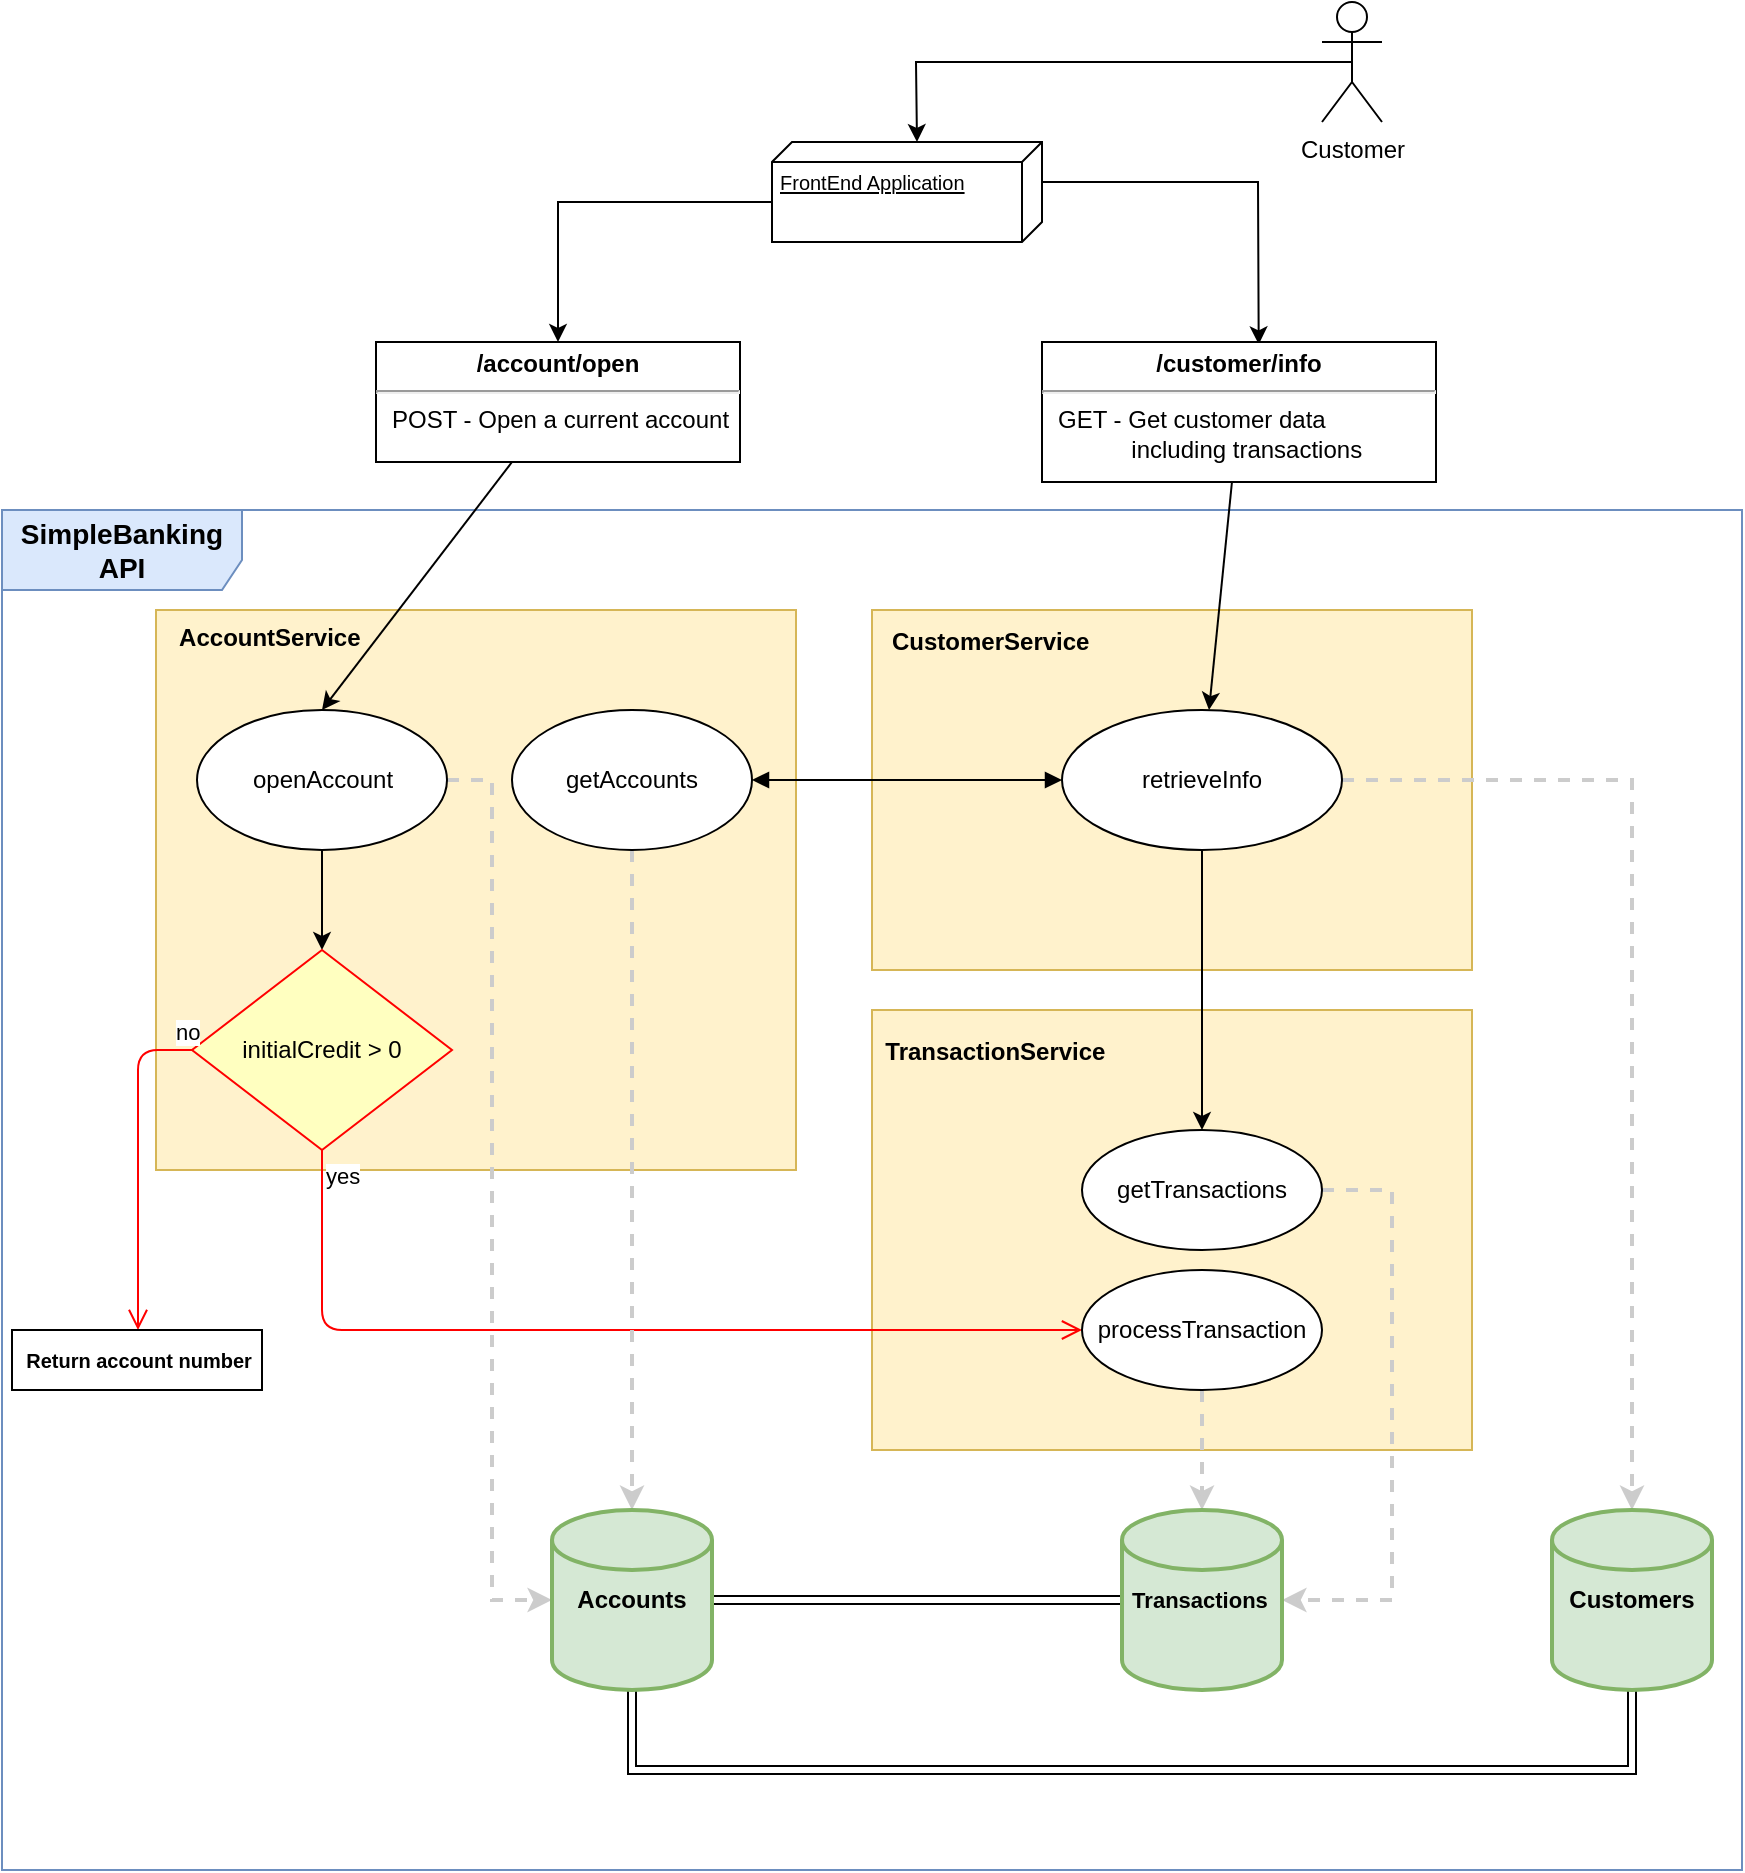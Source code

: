 <mxfile version="13.9.7" type="device"><diagram id="fL6A4-MfwjBgM2NzjXe4" name="Page-1"><mxGraphModel dx="1880" dy="547" grid="1" gridSize="10" guides="1" tooltips="1" connect="1" arrows="1" fold="1" page="1" pageScale="1" pageWidth="850" pageHeight="1100" math="0" shadow="0"><root><mxCell id="0"/><mxCell id="1" parent="0"/><mxCell id="bSW-j2m-IOU8sl2c4GcL-98" value="&lt;b&gt;&lt;font style=&quot;font-size: 14px&quot;&gt;SimpleBanking API&lt;/font&gt;&lt;/b&gt;" style="shape=umlFrame;whiteSpace=wrap;html=1;labelBackgroundColor=none;fontSize=10;align=center;width=120;height=40;swimlaneFillColor=#FFFFFF;fillColor=#dae8fc;strokeColor=#6c8ebf;" vertex="1" parent="1"><mxGeometry x="-47" y="264" width="870" height="680" as="geometry"/></mxCell><mxCell id="bSW-j2m-IOU8sl2c4GcL-58" value="&lt;p style=&quot;line-height: 80%&quot;&gt;&lt;b&gt;&amp;nbsp;&amp;nbsp; CustomerService&lt;/b&gt;&lt;/p&gt;&lt;p&gt;&lt;/p&gt;" style="verticalAlign=top;align=left;overflow=fill;fontSize=12;fontFamily=Helvetica;html=1;horizontal=1;fillColor=#fff2cc;strokeColor=#d6b656;" vertex="1" parent="1"><mxGeometry x="388" y="314" width="300" height="180" as="geometry"/></mxCell><mxCell id="bSW-j2m-IOU8sl2c4GcL-27" value="&lt;div&gt;&lt;b&gt;&amp;nbsp;&lt;/b&gt;&lt;/div&gt;&lt;div&gt;&lt;b&gt;&amp;nbsp; TransactionService&lt;/b&gt;&lt;/div&gt;&lt;div&gt;&lt;br&gt;&lt;/div&gt;" style="verticalAlign=top;align=left;overflow=fill;fontSize=12;fontFamily=Helvetica;html=1;horizontal=1;fillColor=#fff2cc;strokeColor=#d6b656;" vertex="1" parent="1"><mxGeometry x="388" y="514" width="300" height="220" as="geometry"/></mxCell><mxCell id="bSW-j2m-IOU8sl2c4GcL-49" value="&lt;b&gt;&amp;nbsp;&amp;nbsp; AccountService&lt;/b&gt;" style="html=1;align=left;verticalAlign=top;labelBackgroundColor=none;fillColor=#fff2cc;strokeColor=#d6b656;" vertex="1" parent="1"><mxGeometry x="30" y="314" width="320" height="280" as="geometry"/></mxCell><mxCell id="bSW-j2m-IOU8sl2c4GcL-101" style="edgeStyle=none;rounded=0;orthogonalLoop=1;jettySize=auto;html=1;entryX=0;entryY=0.463;entryDx=0;entryDy=0;entryPerimeter=0;strokeWidth=1;fontSize=10;exitX=0.5;exitY=0.5;exitDx=0;exitDy=0;exitPerimeter=0;" edge="1" parent="1" source="bSW-j2m-IOU8sl2c4GcL-2" target="bSW-j2m-IOU8sl2c4GcL-97"><mxGeometry relative="1" as="geometry"><Array as="points"><mxPoint x="410" y="40"/></Array></mxGeometry></mxCell><mxCell id="bSW-j2m-IOU8sl2c4GcL-2" value="Customer" style="shape=umlActor;verticalLabelPosition=bottom;verticalAlign=top;html=1;" vertex="1" parent="1"><mxGeometry x="613" y="10" width="30" height="60" as="geometry"/></mxCell><mxCell id="bSW-j2m-IOU8sl2c4GcL-55" style="edgeStyle=none;rounded=0;orthogonalLoop=1;jettySize=auto;html=1;exitX=0.5;exitY=1;exitDx=0;exitDy=0;" edge="1" parent="1" source="bSW-j2m-IOU8sl2c4GcL-3" target="bSW-j2m-IOU8sl2c4GcL-16"><mxGeometry relative="1" as="geometry"><mxPoint x="123" y="434" as="sourcePoint"/></mxGeometry></mxCell><mxCell id="bSW-j2m-IOU8sl2c4GcL-84" style="edgeStyle=none;rounded=0;orthogonalLoop=1;jettySize=auto;html=1;exitX=1;exitY=0.5;exitDx=0;exitDy=0;entryX=0;entryY=0.5;entryDx=0;entryDy=0;entryPerimeter=0;fontSize=10;fillColor=#eeeeee;strokeColor=#CCCCCC;dashed=1;strokeWidth=2;" edge="1" parent="1" source="bSW-j2m-IOU8sl2c4GcL-3" target="bSW-j2m-IOU8sl2c4GcL-70"><mxGeometry relative="1" as="geometry"><Array as="points"><mxPoint x="198" y="399"/><mxPoint x="198" y="624"/><mxPoint x="198" y="649"/><mxPoint x="198" y="809"/></Array></mxGeometry></mxCell><mxCell id="bSW-j2m-IOU8sl2c4GcL-3" value="openAccount" style="ellipse;whiteSpace=wrap;html=1;" vertex="1" parent="1"><mxGeometry x="50.5" y="364" width="125" height="70" as="geometry"/></mxCell><mxCell id="bSW-j2m-IOU8sl2c4GcL-81" style="edgeStyle=none;rounded=0;orthogonalLoop=1;jettySize=auto;html=1;exitX=0.5;exitY=1;exitDx=0;exitDy=0;entryX=0.5;entryY=0;entryDx=0;entryDy=0;fontSize=10;" edge="1" parent="1" source="bSW-j2m-IOU8sl2c4GcL-4" target="bSW-j2m-IOU8sl2c4GcL-63"><mxGeometry relative="1" as="geometry"/></mxCell><mxCell id="bSW-j2m-IOU8sl2c4GcL-89" style="edgeStyle=none;rounded=0;orthogonalLoop=1;jettySize=auto;html=1;exitX=1;exitY=0.5;exitDx=0;exitDy=0;entryX=0.5;entryY=0;entryDx=0;entryDy=0;entryPerimeter=0;fontSize=11;dashed=1;strokeColor=#CCCCCC;strokeWidth=2;" edge="1" parent="1" source="bSW-j2m-IOU8sl2c4GcL-4" target="bSW-j2m-IOU8sl2c4GcL-88"><mxGeometry relative="1" as="geometry"><Array as="points"><mxPoint x="768" y="399"/></Array></mxGeometry></mxCell><mxCell id="bSW-j2m-IOU8sl2c4GcL-4" value="&lt;div&gt;retrieveInfo&lt;/div&gt;" style="ellipse;whiteSpace=wrap;html=1;" vertex="1" parent="1"><mxGeometry x="483" y="364" width="140" height="70" as="geometry"/></mxCell><mxCell id="bSW-j2m-IOU8sl2c4GcL-16" value="initialCredit &amp;gt; 0" style="rhombus;whiteSpace=wrap;html=1;fillColor=#ffffc0;strokeColor=#ff0000;" vertex="1" parent="1"><mxGeometry x="48" y="484" width="130" height="100" as="geometry"/></mxCell><mxCell id="bSW-j2m-IOU8sl2c4GcL-17" value="no" style="edgeStyle=orthogonalEdgeStyle;html=1;align=left;verticalAlign=bottom;endArrow=open;endSize=8;strokeColor=#ff0000;exitX=0;exitY=0.5;exitDx=0;exitDy=0;" edge="1" source="bSW-j2m-IOU8sl2c4GcL-16" parent="1"><mxGeometry x="-0.88" relative="1" as="geometry"><mxPoint x="21" y="674" as="targetPoint"/><Array as="points"><mxPoint x="21" y="534"/></Array><mxPoint as="offset"/></mxGeometry></mxCell><mxCell id="bSW-j2m-IOU8sl2c4GcL-18" value="yes" style="edgeStyle=orthogonalEdgeStyle;html=1;align=left;verticalAlign=top;endArrow=open;endSize=8;strokeColor=#ff0000;entryX=0;entryY=0.5;entryDx=0;entryDy=0;" edge="1" source="bSW-j2m-IOU8sl2c4GcL-16" parent="1" target="bSW-j2m-IOU8sl2c4GcL-57"><mxGeometry x="-1" relative="1" as="geometry"><mxPoint x="113" y="664" as="targetPoint"/><Array as="points"><mxPoint x="113" y="674"/></Array></mxGeometry></mxCell><mxCell id="bSW-j2m-IOU8sl2c4GcL-32" style="edgeStyle=none;shape=arrow;rounded=0;orthogonalLoop=1;jettySize=auto;html=1;exitX=0.5;exitY=0;exitDx=0;exitDy=0;" edge="1" parent="1"><mxGeometry relative="1" as="geometry"><mxPoint x="243" y="804" as="sourcePoint"/><mxPoint x="243" y="804" as="targetPoint"/></mxGeometry></mxCell><mxCell id="bSW-j2m-IOU8sl2c4GcL-79" style="edgeStyle=none;rounded=0;orthogonalLoop=1;jettySize=auto;html=1;exitX=0.5;exitY=1;exitDx=0;exitDy=0;fontSize=10;fillColor=#eeeeee;strokeColor=#CCCCCC;dashed=1;strokeWidth=2;" edge="1" parent="1" source="bSW-j2m-IOU8sl2c4GcL-57" target="bSW-j2m-IOU8sl2c4GcL-71"><mxGeometry relative="1" as="geometry"/></mxCell><mxCell id="bSW-j2m-IOU8sl2c4GcL-57" value="processTransaction" style="ellipse;whiteSpace=wrap;html=1;" vertex="1" parent="1"><mxGeometry x="493" y="644" width="120" height="60" as="geometry"/></mxCell><mxCell id="bSW-j2m-IOU8sl2c4GcL-82" style="edgeStyle=none;rounded=0;orthogonalLoop=1;jettySize=auto;html=1;exitX=1;exitY=0.5;exitDx=0;exitDy=0;entryX=1;entryY=0.5;entryDx=0;entryDy=0;entryPerimeter=0;fontSize=10;strokeColor=#CCCCCC;dashed=1;strokeWidth=2;" edge="1" parent="1" source="bSW-j2m-IOU8sl2c4GcL-63" target="bSW-j2m-IOU8sl2c4GcL-71"><mxGeometry relative="1" as="geometry"><Array as="points"><mxPoint x="648" y="604"/><mxPoint x="648" y="809"/></Array></mxGeometry></mxCell><mxCell id="bSW-j2m-IOU8sl2c4GcL-63" value="&lt;div&gt;getTransactions&lt;/div&gt;" style="ellipse;whiteSpace=wrap;html=1;" vertex="1" parent="1"><mxGeometry x="493" y="574" width="120" height="60" as="geometry"/></mxCell><mxCell id="bSW-j2m-IOU8sl2c4GcL-83" style="edgeStyle=none;rounded=0;orthogonalLoop=1;jettySize=auto;html=1;exitX=0.5;exitY=1;exitDx=0;exitDy=0;entryX=0.5;entryY=0;entryDx=0;entryDy=0;entryPerimeter=0;fontSize=10;dashed=1;fillColor=#eeeeee;strokeColor=#CCCCCC;strokeWidth=2;" edge="1" parent="1" source="bSW-j2m-IOU8sl2c4GcL-65" target="bSW-j2m-IOU8sl2c4GcL-70"><mxGeometry relative="1" as="geometry"/></mxCell><mxCell id="bSW-j2m-IOU8sl2c4GcL-65" value="getAccounts" style="ellipse;whiteSpace=wrap;html=1;" vertex="1" parent="1"><mxGeometry x="208" y="364" width="120" height="70" as="geometry"/></mxCell><mxCell id="bSW-j2m-IOU8sl2c4GcL-67" value="" style="endArrow=block;startArrow=block;endFill=1;startFill=1;html=1;entryX=0;entryY=0.5;entryDx=0;entryDy=0;" edge="1" parent="1" source="bSW-j2m-IOU8sl2c4GcL-65" target="bSW-j2m-IOU8sl2c4GcL-4"><mxGeometry width="160" relative="1" as="geometry"><mxPoint x="338" y="494" as="sourcePoint"/><mxPoint x="458" y="504" as="targetPoint"/><Array as="points"><mxPoint x="388" y="399"/></Array></mxGeometry></mxCell><mxCell id="bSW-j2m-IOU8sl2c4GcL-90" style="edgeStyle=none;shape=link;rounded=0;orthogonalLoop=1;jettySize=auto;html=1;exitX=1;exitY=0.5;exitDx=0;exitDy=0;exitPerimeter=0;entryX=0;entryY=0.5;entryDx=0;entryDy=0;entryPerimeter=0;fontSize=11;" edge="1" parent="1" source="bSW-j2m-IOU8sl2c4GcL-70" target="bSW-j2m-IOU8sl2c4GcL-71"><mxGeometry relative="1" as="geometry"/></mxCell><mxCell id="bSW-j2m-IOU8sl2c4GcL-91" style="edgeStyle=none;shape=link;rounded=0;orthogonalLoop=1;jettySize=auto;html=1;exitX=0.5;exitY=1;exitDx=0;exitDy=0;exitPerimeter=0;entryX=0.5;entryY=1;entryDx=0;entryDy=0;entryPerimeter=0;fontSize=11;" edge="1" parent="1" source="bSW-j2m-IOU8sl2c4GcL-70" target="bSW-j2m-IOU8sl2c4GcL-88"><mxGeometry relative="1" as="geometry"><Array as="points"><mxPoint x="268" y="894"/><mxPoint x="278" y="894"/><mxPoint x="768" y="894"/></Array></mxGeometry></mxCell><mxCell id="bSW-j2m-IOU8sl2c4GcL-70" value="&lt;b&gt;Accounts&lt;/b&gt;" style="strokeWidth=2;html=1;shape=mxgraph.flowchart.database;whiteSpace=wrap;labelBackgroundColor=none;align=center;fillColor=#d5e8d4;strokeColor=#82b366;" vertex="1" parent="1"><mxGeometry x="228" y="764" width="80" height="90" as="geometry"/></mxCell><mxCell id="bSW-j2m-IOU8sl2c4GcL-71" value="&lt;font style=&quot;font-size: 11px&quot;&gt;&lt;b&gt;&amp;nbsp;Transactions&lt;/b&gt;&lt;/font&gt;" style="strokeWidth=2;html=1;shape=mxgraph.flowchart.database;whiteSpace=wrap;labelBackgroundColor=none;align=left;fontSize=10;fillColor=#d5e8d4;strokeColor=#82b366;" vertex="1" parent="1"><mxGeometry x="513" y="764" width="80" height="90" as="geometry"/></mxCell><mxCell id="bSW-j2m-IOU8sl2c4GcL-85" value="&lt;div style=&quot;font-size: 10px;&quot;&gt;Return account number&lt;br style=&quot;font-size: 10px;&quot;&gt;&lt;/div&gt;" style="html=1;labelBackgroundColor=none;fontSize=10;align=center;fontStyle=1" vertex="1" parent="1"><mxGeometry x="-42" y="674" width="125" height="30" as="geometry"/></mxCell><mxCell id="bSW-j2m-IOU8sl2c4GcL-88" value="Customers" style="strokeWidth=2;html=1;shape=mxgraph.flowchart.database;whiteSpace=wrap;labelBackgroundColor=none;align=center;fillColor=#d5e8d4;strokeColor=#82b366;fontStyle=1" vertex="1" parent="1"><mxGeometry x="728" y="764" width="80" height="90" as="geometry"/></mxCell><mxCell id="bSW-j2m-IOU8sl2c4GcL-108" style="edgeStyle=none;rounded=0;orthogonalLoop=1;jettySize=auto;html=1;exitX=0;exitY=0;exitDx=30;exitDy=135;exitPerimeter=0;strokeColor=#000000;strokeWidth=1;fontSize=10;entryX=0.5;entryY=0;entryDx=0;entryDy=0;" edge="1" parent="1" source="bSW-j2m-IOU8sl2c4GcL-97" target="bSW-j2m-IOU8sl2c4GcL-102"><mxGeometry relative="1" as="geometry"><mxPoint x="230" y="110" as="targetPoint"/><Array as="points"><mxPoint x="231" y="110"/></Array></mxGeometry></mxCell><mxCell id="bSW-j2m-IOU8sl2c4GcL-109" style="edgeStyle=none;rounded=0;orthogonalLoop=1;jettySize=auto;html=1;exitX=0;exitY=0;exitDx=20;exitDy=0;exitPerimeter=0;entryX=0.55;entryY=0.017;entryDx=0;entryDy=0;entryPerimeter=0;strokeColor=#000000;strokeWidth=1;fontSize=10;" edge="1" parent="1" source="bSW-j2m-IOU8sl2c4GcL-97" target="bSW-j2m-IOU8sl2c4GcL-103"><mxGeometry relative="1" as="geometry"><Array as="points"><mxPoint x="581" y="100"/></Array></mxGeometry></mxCell><mxCell id="bSW-j2m-IOU8sl2c4GcL-97" value="FrontEnd Application" style="verticalAlign=top;align=left;spacingTop=8;spacingLeft=2;spacingRight=12;shape=cube;size=10;direction=south;fontStyle=4;html=1;labelBackgroundColor=none;fontSize=10;" vertex="1" parent="1"><mxGeometry x="338" y="80" width="135" height="50" as="geometry"/></mxCell><mxCell id="bSW-j2m-IOU8sl2c4GcL-111" style="edgeStyle=none;rounded=0;orthogonalLoop=1;jettySize=auto;html=1;entryX=0.5;entryY=0;entryDx=0;entryDy=0;strokeColor=#000000;strokeWidth=1;fontSize=10;" edge="1" parent="1" source="bSW-j2m-IOU8sl2c4GcL-102" target="bSW-j2m-IOU8sl2c4GcL-3"><mxGeometry relative="1" as="geometry"/></mxCell><mxCell id="bSW-j2m-IOU8sl2c4GcL-102" value="&lt;p style=&quot;margin: 4px 0px 0px ; text-align: center&quot;&gt;&lt;b&gt;/account/open&lt;/b&gt;&lt;br&gt;&lt;/p&gt;&lt;hr&gt;&lt;p style=&quot;margin: 0px ; margin-left: 8px&quot;&gt;POST - Open a current account&lt;br&gt;&lt;/p&gt;" style="verticalAlign=top;align=left;overflow=fill;fontSize=12;fontFamily=Helvetica;html=1;labelBackgroundColor=none;gradientColor=none;" vertex="1" parent="1"><mxGeometry x="140" y="180" width="182" height="60" as="geometry"/></mxCell><mxCell id="bSW-j2m-IOU8sl2c4GcL-110" style="edgeStyle=none;rounded=0;orthogonalLoop=1;jettySize=auto;html=1;strokeColor=#000000;strokeWidth=1;fontSize=10;" edge="1" parent="1" source="bSW-j2m-IOU8sl2c4GcL-103" target="bSW-j2m-IOU8sl2c4GcL-4"><mxGeometry relative="1" as="geometry"/></mxCell><mxCell id="bSW-j2m-IOU8sl2c4GcL-103" value="&lt;p style=&quot;margin: 4px 0px 0px ; text-align: center&quot;&gt;&lt;b&gt;/customer/info&lt;/b&gt;&lt;br&gt;&lt;/p&gt;&lt;hr&gt;&lt;p style=&quot;margin: 0px ; margin-left: 8px&quot;&gt;GET - Get customer data&lt;br&gt;&lt;/p&gt;&lt;p style=&quot;margin: 0px ; margin-left: 8px&quot;&gt;&amp;nbsp;&amp;nbsp;&amp;nbsp;&amp;nbsp;&amp;nbsp;&amp;nbsp;&amp;nbsp;&amp;nbsp;&amp;nbsp;&amp;nbsp; including transactions&lt;br&gt;&lt;/p&gt;" style="verticalAlign=top;align=left;overflow=fill;fontSize=12;fontFamily=Helvetica;html=1;labelBackgroundColor=none;gradientColor=none;" vertex="1" parent="1"><mxGeometry x="473" y="180" width="197" height="70" as="geometry"/></mxCell></root></mxGraphModel></diagram></mxfile>